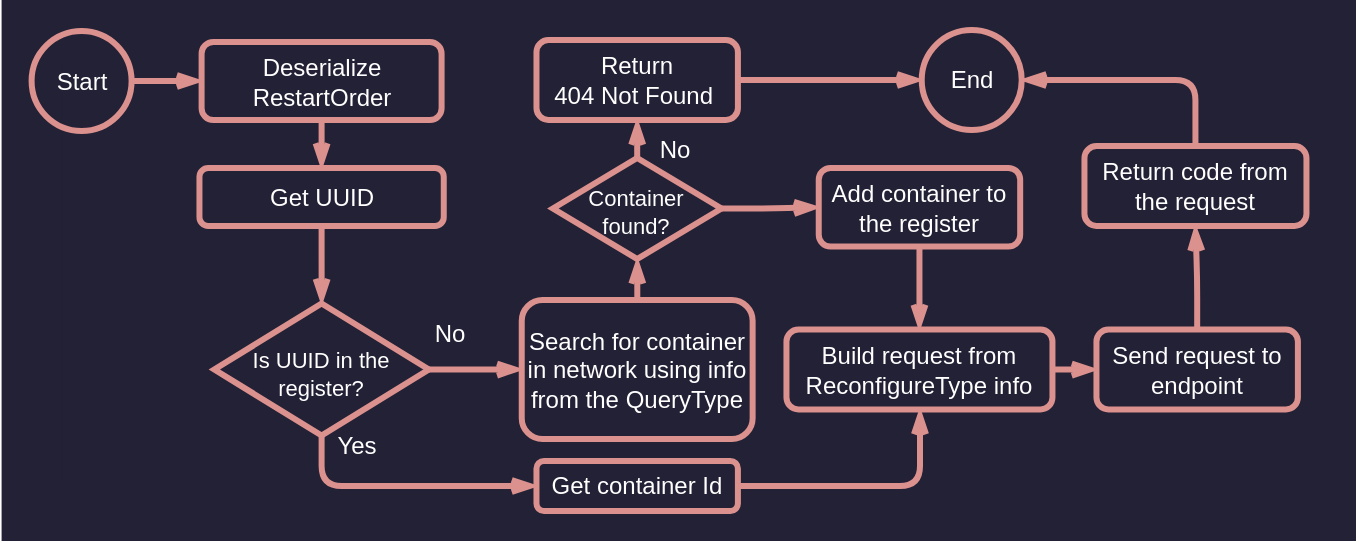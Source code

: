 <mxfile version="22.1.21" type="device">
  <diagram name="Página-1" id="O7MBfEGZBoNdr1yW5oVu">
    <mxGraphModel dx="1389" dy="352" grid="1" gridSize="10" guides="1" tooltips="1" connect="1" arrows="1" fold="1" page="1" pageScale="1" pageWidth="827" pageHeight="1169" math="0" shadow="0">
      <root>
        <mxCell id="0" />
        <mxCell id="1" parent="0" />
        <mxCell id="yPSDT-vUB1oBA1HIcaDu-102" value="" style="group;fillColor=#232136;strokeColor=#232136;strokeWidth=30;fontStyle=0;container=0;" parent="1" vertex="1" connectable="0">
          <mxGeometry x="-177.2" y="390" width="647.2" height="240.5" as="geometry" />
        </mxCell>
        <mxCell id="yPSDT-vUB1oBA1HIcaDu-29" value="Deserialize RestartOrder" style="rounded=1;whiteSpace=wrap;html=1;strokeColor=#DB918D;fontColor=#FFFFFF;fillColor=none;strokeWidth=3;container=0;fontStyle=0" parent="1" vertex="1">
          <mxGeometry x="-92.2" y="396" width="120" height="39" as="geometry" />
        </mxCell>
        <mxCell id="yPSDT-vUB1oBA1HIcaDu-30" style="edgeStyle=orthogonalEdgeStyle;shape=connector;curved=0;rounded=1;orthogonalLoop=1;jettySize=auto;html=1;labelBackgroundColor=default;strokeColor=#DB918D;strokeWidth=3;align=center;verticalAlign=middle;fontFamily=Helvetica;fontSize=12;fontColor=#FFFFFF;endArrow=openThin;endFill=0;fillColor=#FAE5C7;fontStyle=0" parent="1" source="yPSDT-vUB1oBA1HIcaDu-31" target="yPSDT-vUB1oBA1HIcaDu-29" edge="1">
          <mxGeometry relative="1" as="geometry" />
        </mxCell>
        <mxCell id="yPSDT-vUB1oBA1HIcaDu-31" value="Start" style="ellipse;whiteSpace=wrap;html=1;aspect=fixed;strokeColor=#DB918D;fontColor=#FFFFFF;fillColor=none;strokeWidth=3;container=0;fontStyle=0" parent="1" vertex="1">
          <mxGeometry x="-177.2" y="390.5" width="50" height="50" as="geometry" />
        </mxCell>
        <mxCell id="yPSDT-vUB1oBA1HIcaDu-33" value="Get UUID" style="rounded=1;whiteSpace=wrap;html=1;strokeColor=#DB918D;fontColor=#FFFFFF;fillColor=none;strokeWidth=3;container=0;fontStyle=0" parent="1" vertex="1">
          <mxGeometry x="-93.27" y="459" width="122.15" height="29" as="geometry" />
        </mxCell>
        <mxCell id="yPSDT-vUB1oBA1HIcaDu-28" style="edgeStyle=orthogonalEdgeStyle;shape=connector;curved=0;rounded=1;orthogonalLoop=1;jettySize=auto;html=1;labelBackgroundColor=default;strokeColor=#DB918D;strokeWidth=3;align=center;verticalAlign=middle;fontFamily=Helvetica;fontSize=12;fontColor=#FFFFFF;endArrow=openThin;endFill=0;fillColor=#FAE5C7;fontStyle=0" parent="1" source="yPSDT-vUB1oBA1HIcaDu-29" target="yPSDT-vUB1oBA1HIcaDu-33" edge="1">
          <mxGeometry relative="1" as="geometry" />
        </mxCell>
        <mxCell id="yPSDT-vUB1oBA1HIcaDu-36" value="Is UUID in the register?" style="rhombus;whiteSpace=wrap;html=1;rounded=0;strokeColor=#DB918D;strokeWidth=3;align=center;verticalAlign=middle;fontFamily=Helvetica;fontSize=11;fontColor=#FFFFFF;fillColor=none;spacingTop=5;container=0;fontStyle=0" parent="1" vertex="1">
          <mxGeometry x="-85.83" y="526.75" width="107.27" height="66" as="geometry" />
        </mxCell>
        <mxCell id="yPSDT-vUB1oBA1HIcaDu-32" style="edgeStyle=orthogonalEdgeStyle;shape=connector;curved=0;rounded=1;orthogonalLoop=1;jettySize=auto;html=1;labelBackgroundColor=default;strokeColor=#DB918D;strokeWidth=3;align=center;verticalAlign=middle;fontFamily=Helvetica;fontSize=12;fontColor=#FFFFFF;endArrow=openThin;endFill=0;fillColor=#FAE5C7;fontStyle=0" parent="1" source="yPSDT-vUB1oBA1HIcaDu-33" target="yPSDT-vUB1oBA1HIcaDu-36" edge="1">
          <mxGeometry relative="1" as="geometry" />
        </mxCell>
        <mxCell id="yPSDT-vUB1oBA1HIcaDu-38" value="Get container Id" style="rounded=1;whiteSpace=wrap;html=1;strokeColor=#DB918D;fontColor=#FFFFFF;fillColor=none;strokeWidth=3;container=0;fontStyle=0" parent="1" vertex="1">
          <mxGeometry x="75.235" y="605.5" width="100.72" height="25" as="geometry" />
        </mxCell>
        <mxCell id="yPSDT-vUB1oBA1HIcaDu-35" style="edgeStyle=orthogonalEdgeStyle;shape=connector;curved=0;rounded=1;orthogonalLoop=1;jettySize=auto;html=1;exitX=0.5;exitY=1;exitDx=0;exitDy=0;entryX=0;entryY=0.5;entryDx=0;entryDy=0;labelBackgroundColor=default;strokeColor=#DB918D;strokeWidth=3;align=center;verticalAlign=middle;fontFamily=Helvetica;fontSize=12;fontColor=#FFFFFF;endArrow=openThin;endFill=0;fillColor=#FAE5C7;fontStyle=0" parent="1" source="yPSDT-vUB1oBA1HIcaDu-36" target="yPSDT-vUB1oBA1HIcaDu-38" edge="1">
          <mxGeometry relative="1" as="geometry" />
        </mxCell>
        <mxCell id="yPSDT-vUB1oBA1HIcaDu-39" value="End" style="ellipse;whiteSpace=wrap;html=1;aspect=fixed;strokeColor=#DB918D;fontColor=#FFFFFF;fillColor=none;strokeWidth=3;container=0;fontStyle=0" parent="1" vertex="1">
          <mxGeometry x="267.86" y="390" width="50" height="50" as="geometry" />
        </mxCell>
        <mxCell id="yPSDT-vUB1oBA1HIcaDu-41" value="Search for container in network using info from the QueryType" style="rounded=1;whiteSpace=wrap;html=1;strokeColor=#DB918D;fontColor=#FFFFFF;fillColor=none;strokeWidth=3;container=0;fontStyle=0" parent="1" vertex="1">
          <mxGeometry x="67.87" y="525" width="115.45" height="69.5" as="geometry" />
        </mxCell>
        <mxCell id="yPSDT-vUB1oBA1HIcaDu-34" style="edgeStyle=orthogonalEdgeStyle;shape=connector;curved=0;rounded=1;orthogonalLoop=1;jettySize=auto;html=1;labelBackgroundColor=default;strokeColor=#DB918D;strokeWidth=3;align=center;verticalAlign=middle;fontFamily=Helvetica;fontSize=12;fontColor=#FFFFFF;endArrow=openThin;endFill=0;fillColor=#FAE5C7;fontStyle=0" parent="1" source="yPSDT-vUB1oBA1HIcaDu-36" target="yPSDT-vUB1oBA1HIcaDu-41" edge="1">
          <mxGeometry relative="1" as="geometry" />
        </mxCell>
        <mxCell id="yPSDT-vUB1oBA1HIcaDu-43" value="Container &lt;br&gt;found?" style="rhombus;whiteSpace=wrap;html=1;rounded=0;strokeColor=#DB918D;strokeWidth=3;align=center;verticalAlign=middle;fontFamily=Helvetica;fontSize=11;fontColor=#FFFFFF;fillColor=none;spacingTop=4;container=0;fontStyle=0" parent="1" vertex="1">
          <mxGeometry x="83.46" y="454" width="84.27" height="50.5" as="geometry" />
        </mxCell>
        <mxCell id="yPSDT-vUB1oBA1HIcaDu-40" style="edgeStyle=orthogonalEdgeStyle;shape=connector;curved=0;rounded=1;orthogonalLoop=1;jettySize=auto;html=1;labelBackgroundColor=default;strokeColor=#DB918D;strokeWidth=3;align=center;verticalAlign=middle;fontFamily=Helvetica;fontSize=12;fontColor=#FFFFFF;endArrow=openThin;endFill=0;fillColor=#FAE5C7;fontStyle=0" parent="1" source="yPSDT-vUB1oBA1HIcaDu-41" target="yPSDT-vUB1oBA1HIcaDu-43" edge="1">
          <mxGeometry relative="1" as="geometry" />
        </mxCell>
        <mxCell id="yPSDT-vUB1oBA1HIcaDu-44" value="No" style="text;html=1;strokeColor=none;fillColor=none;align=center;verticalAlign=middle;whiteSpace=wrap;rounded=0;fontColor=#FFFFFF;container=0;fontStyle=0" parent="1" vertex="1">
          <mxGeometry x="1.78" y="527" width="60" height="30" as="geometry" />
        </mxCell>
        <mxCell id="yPSDT-vUB1oBA1HIcaDu-45" value="Yes" style="text;html=1;strokeColor=none;fillColor=none;align=center;verticalAlign=middle;whiteSpace=wrap;rounded=0;fontColor=#FFFFFF;container=0;fontStyle=0" parent="1" vertex="1">
          <mxGeometry x="-31.22" y="582.5" width="33" height="30" as="geometry" />
        </mxCell>
        <mxCell id="yPSDT-vUB1oBA1HIcaDu-46" style="edgeStyle=orthogonalEdgeStyle;shape=connector;curved=0;rounded=1;orthogonalLoop=1;jettySize=auto;html=1;labelBackgroundColor=default;strokeColor=#DB918D;strokeWidth=3;align=center;verticalAlign=middle;fontFamily=Helvetica;fontSize=12;fontColor=#FFFFFF;endArrow=openThin;endFill=0;fillColor=#FAE5C7;fontStyle=0" parent="1" source="yPSDT-vUB1oBA1HIcaDu-47" target="yPSDT-vUB1oBA1HIcaDu-39" edge="1">
          <mxGeometry relative="1" as="geometry" />
        </mxCell>
        <mxCell id="yPSDT-vUB1oBA1HIcaDu-47" value="Return &lt;br&gt;404 Not Found&amp;nbsp;" style="rounded=1;whiteSpace=wrap;html=1;strokeColor=#DB918D;fontColor=#FFFFFF;fillColor=none;strokeWidth=3;container=0;fontStyle=0" parent="1" vertex="1">
          <mxGeometry x="75.24" y="395" width="100.72" height="40" as="geometry" />
        </mxCell>
        <mxCell id="yPSDT-vUB1oBA1HIcaDu-42" style="edgeStyle=orthogonalEdgeStyle;shape=connector;curved=0;rounded=1;orthogonalLoop=1;jettySize=auto;html=1;exitX=0.5;exitY=0;exitDx=0;exitDy=0;entryX=0.5;entryY=1;entryDx=0;entryDy=0;labelBackgroundColor=default;strokeColor=#DB918D;strokeWidth=3;align=center;verticalAlign=middle;fontFamily=Helvetica;fontSize=12;fontColor=#FFFFFF;endArrow=openThin;endFill=0;fillColor=#FAE5C7;fontStyle=0" parent="1" source="yPSDT-vUB1oBA1HIcaDu-43" target="yPSDT-vUB1oBA1HIcaDu-47" edge="1">
          <mxGeometry relative="1" as="geometry" />
        </mxCell>
        <mxCell id="yPSDT-vUB1oBA1HIcaDu-48" value="No" style="text;html=1;strokeColor=none;fillColor=none;align=center;verticalAlign=middle;whiteSpace=wrap;rounded=0;fontColor=#FFFFFF;container=0;fontStyle=0" parent="1" vertex="1">
          <mxGeometry x="130.23" y="435" width="28.73" height="30" as="geometry" />
        </mxCell>
        <mxCell id="yPSDT-vUB1oBA1HIcaDu-49" value="" style="edgeStyle=orthogonalEdgeStyle;shape=connector;curved=0;rounded=1;orthogonalLoop=1;jettySize=auto;html=1;labelBackgroundColor=default;strokeColor=#DB918D;strokeWidth=3;align=center;verticalAlign=middle;fontFamily=Helvetica;fontSize=12;fontColor=#FFFFFF;endArrow=openThin;endFill=0;fillColor=#FAE5C7;entryX=0;entryY=0.5;entryDx=0;entryDy=0;fontStyle=0" parent="1" source="yPSDT-vUB1oBA1HIcaDu-43" target="yPSDT-vUB1oBA1HIcaDu-51" edge="1">
          <mxGeometry relative="1" as="geometry">
            <mxPoint x="179.23" y="479" as="sourcePoint" />
            <mxPoint x="239.23" y="550" as="targetPoint" />
            <Array as="points" />
          </mxGeometry>
        </mxCell>
        <mxCell id="yPSDT-vUB1oBA1HIcaDu-51" value="Add container to the register" style="rounded=1;whiteSpace=wrap;html=1;strokeColor=#DB918D;fontColor=#FFFFFF;fillColor=none;strokeWidth=3;container=0;fontStyle=0" parent="1" vertex="1">
          <mxGeometry x="216.37" y="459" width="100.72" height="39.25" as="geometry" />
        </mxCell>
        <mxCell id="yPSDT-vUB1oBA1HIcaDu-52" style="edgeStyle=orthogonalEdgeStyle;shape=connector;curved=0;rounded=1;orthogonalLoop=1;jettySize=auto;html=1;entryX=1;entryY=0.5;entryDx=0;entryDy=0;labelBackgroundColor=default;strokeColor=#DB918D;strokeWidth=3;align=center;verticalAlign=middle;fontFamily=Helvetica;fontSize=12;fontColor=#FFFFFF;endArrow=openThin;endFill=0;fillColor=#FAE5C7;exitX=0.5;exitY=0;exitDx=0;exitDy=0;fontStyle=0" parent="1" source="yPSDT-vUB1oBA1HIcaDu-57" target="yPSDT-vUB1oBA1HIcaDu-39" edge="1">
          <mxGeometry relative="1" as="geometry" />
        </mxCell>
        <mxCell id="yPSDT-vUB1oBA1HIcaDu-53" value="Send request to endpoint" style="rounded=1;whiteSpace=wrap;html=1;strokeColor=#DB918D;fontColor=#FFFFFF;fillColor=none;strokeWidth=3;container=0;fontStyle=0" parent="1" vertex="1">
          <mxGeometry x="355.23" y="539.75" width="100.72" height="40" as="geometry" />
        </mxCell>
        <mxCell id="yPSDT-vUB1oBA1HIcaDu-54" style="edgeStyle=orthogonalEdgeStyle;shape=connector;curved=0;rounded=1;orthogonalLoop=1;jettySize=auto;html=1;labelBackgroundColor=default;strokeColor=#DB918D;strokeWidth=3;align=center;verticalAlign=middle;fontFamily=Helvetica;fontSize=12;fontColor=#FFFFFF;endArrow=openThin;endFill=0;fillColor=#FAE5C7;fontStyle=0" parent="1" source="yPSDT-vUB1oBA1HIcaDu-55" target="yPSDT-vUB1oBA1HIcaDu-53" edge="1">
          <mxGeometry relative="1" as="geometry" />
        </mxCell>
        <mxCell id="yPSDT-vUB1oBA1HIcaDu-55" value="Build request from ReconfigureType info" style="rounded=1;whiteSpace=wrap;html=1;strokeColor=#DB918D;fontColor=#FFFFFF;fillColor=none;strokeWidth=3;container=0;fontStyle=0" parent="1" vertex="1">
          <mxGeometry x="200.23" y="539.75" width="133" height="40" as="geometry" />
        </mxCell>
        <mxCell id="yPSDT-vUB1oBA1HIcaDu-37" style="edgeStyle=orthogonalEdgeStyle;shape=connector;curved=0;rounded=1;orthogonalLoop=1;jettySize=auto;html=1;labelBackgroundColor=default;strokeColor=#DB918D;strokeWidth=3;align=center;verticalAlign=middle;fontFamily=Helvetica;fontSize=12;fontColor=#FFFFFF;endArrow=openThin;endFill=0;fillColor=#FAE5C7;entryX=0.5;entryY=1;entryDx=0;entryDy=0;fontStyle=0" parent="1" source="yPSDT-vUB1oBA1HIcaDu-38" target="yPSDT-vUB1oBA1HIcaDu-55" edge="1">
          <mxGeometry relative="1" as="geometry">
            <mxPoint x="239.595" y="571.88" as="targetPoint" />
            <Array as="points">
              <mxPoint x="267" y="618" />
              <mxPoint x="267" y="580" />
            </Array>
          </mxGeometry>
        </mxCell>
        <mxCell id="yPSDT-vUB1oBA1HIcaDu-50" style="edgeStyle=orthogonalEdgeStyle;shape=connector;curved=0;rounded=1;orthogonalLoop=1;jettySize=auto;html=1;exitX=0.5;exitY=1;exitDx=0;exitDy=0;labelBackgroundColor=default;strokeColor=#DB918D;strokeWidth=3;align=center;verticalAlign=middle;fontFamily=Helvetica;fontSize=12;fontColor=#FFFFFF;endArrow=openThin;endFill=0;fillColor=#FAE5C7;fontStyle=0" parent="1" source="yPSDT-vUB1oBA1HIcaDu-51" target="yPSDT-vUB1oBA1HIcaDu-55" edge="1">
          <mxGeometry relative="1" as="geometry">
            <mxPoint x="239.595" y="521.38" as="targetPoint" />
          </mxGeometry>
        </mxCell>
        <mxCell id="yPSDT-vUB1oBA1HIcaDu-56" value="" style="edgeStyle=orthogonalEdgeStyle;shape=connector;curved=0;rounded=1;orthogonalLoop=1;jettySize=auto;html=1;labelBackgroundColor=default;strokeColor=#DB918D;strokeWidth=3;align=center;verticalAlign=middle;fontFamily=Helvetica;fontSize=12;fontColor=#FFFFFF;endArrow=openThin;endFill=0;fillColor=#FAE5C7;exitX=0.5;exitY=0;exitDx=0;exitDy=0;fontStyle=0" parent="1" source="yPSDT-vUB1oBA1HIcaDu-53" target="yPSDT-vUB1oBA1HIcaDu-57" edge="1">
          <mxGeometry relative="1" as="geometry">
            <mxPoint x="405.23" y="540" as="sourcePoint" />
            <mxPoint x="318.23" y="415" as="targetPoint" />
          </mxGeometry>
        </mxCell>
        <mxCell id="yPSDT-vUB1oBA1HIcaDu-57" value="Return code from the request" style="rounded=1;whiteSpace=wrap;html=1;strokeColor=#DB918D;fontColor=#FFFFFF;fillColor=none;strokeWidth=3;container=0;fontStyle=0" parent="1" vertex="1">
          <mxGeometry x="349.23" y="448" width="111" height="40" as="geometry" />
        </mxCell>
      </root>
    </mxGraphModel>
  </diagram>
</mxfile>
